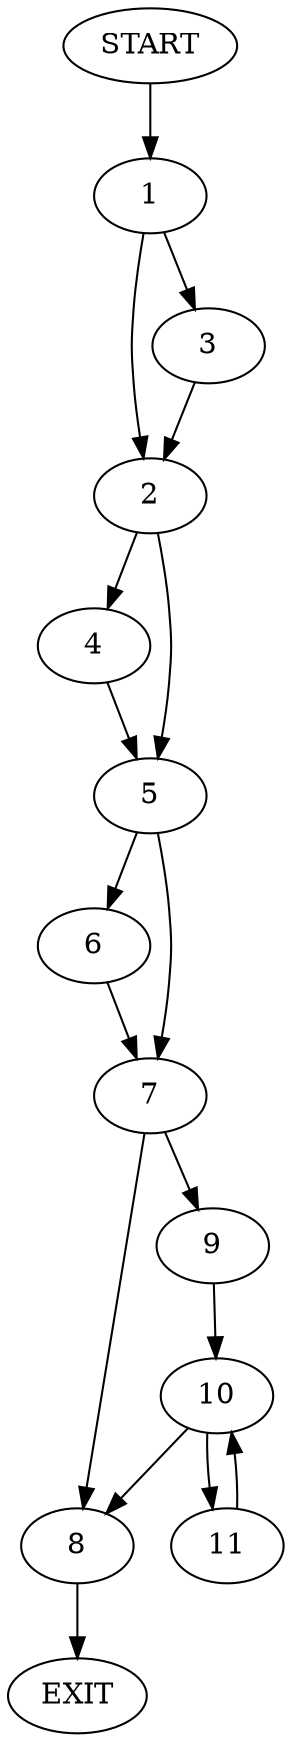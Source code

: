 digraph {
0 [label="START"]
12 [label="EXIT"]
0 -> 1
1 -> 2
1 -> 3
2 -> 4
2 -> 5
3 -> 2
4 -> 5
5 -> 6
5 -> 7
7 -> 8
7 -> 9
6 -> 7
9 -> 10
8 -> 12
10 -> 8
10 -> 11
11 -> 10
}
